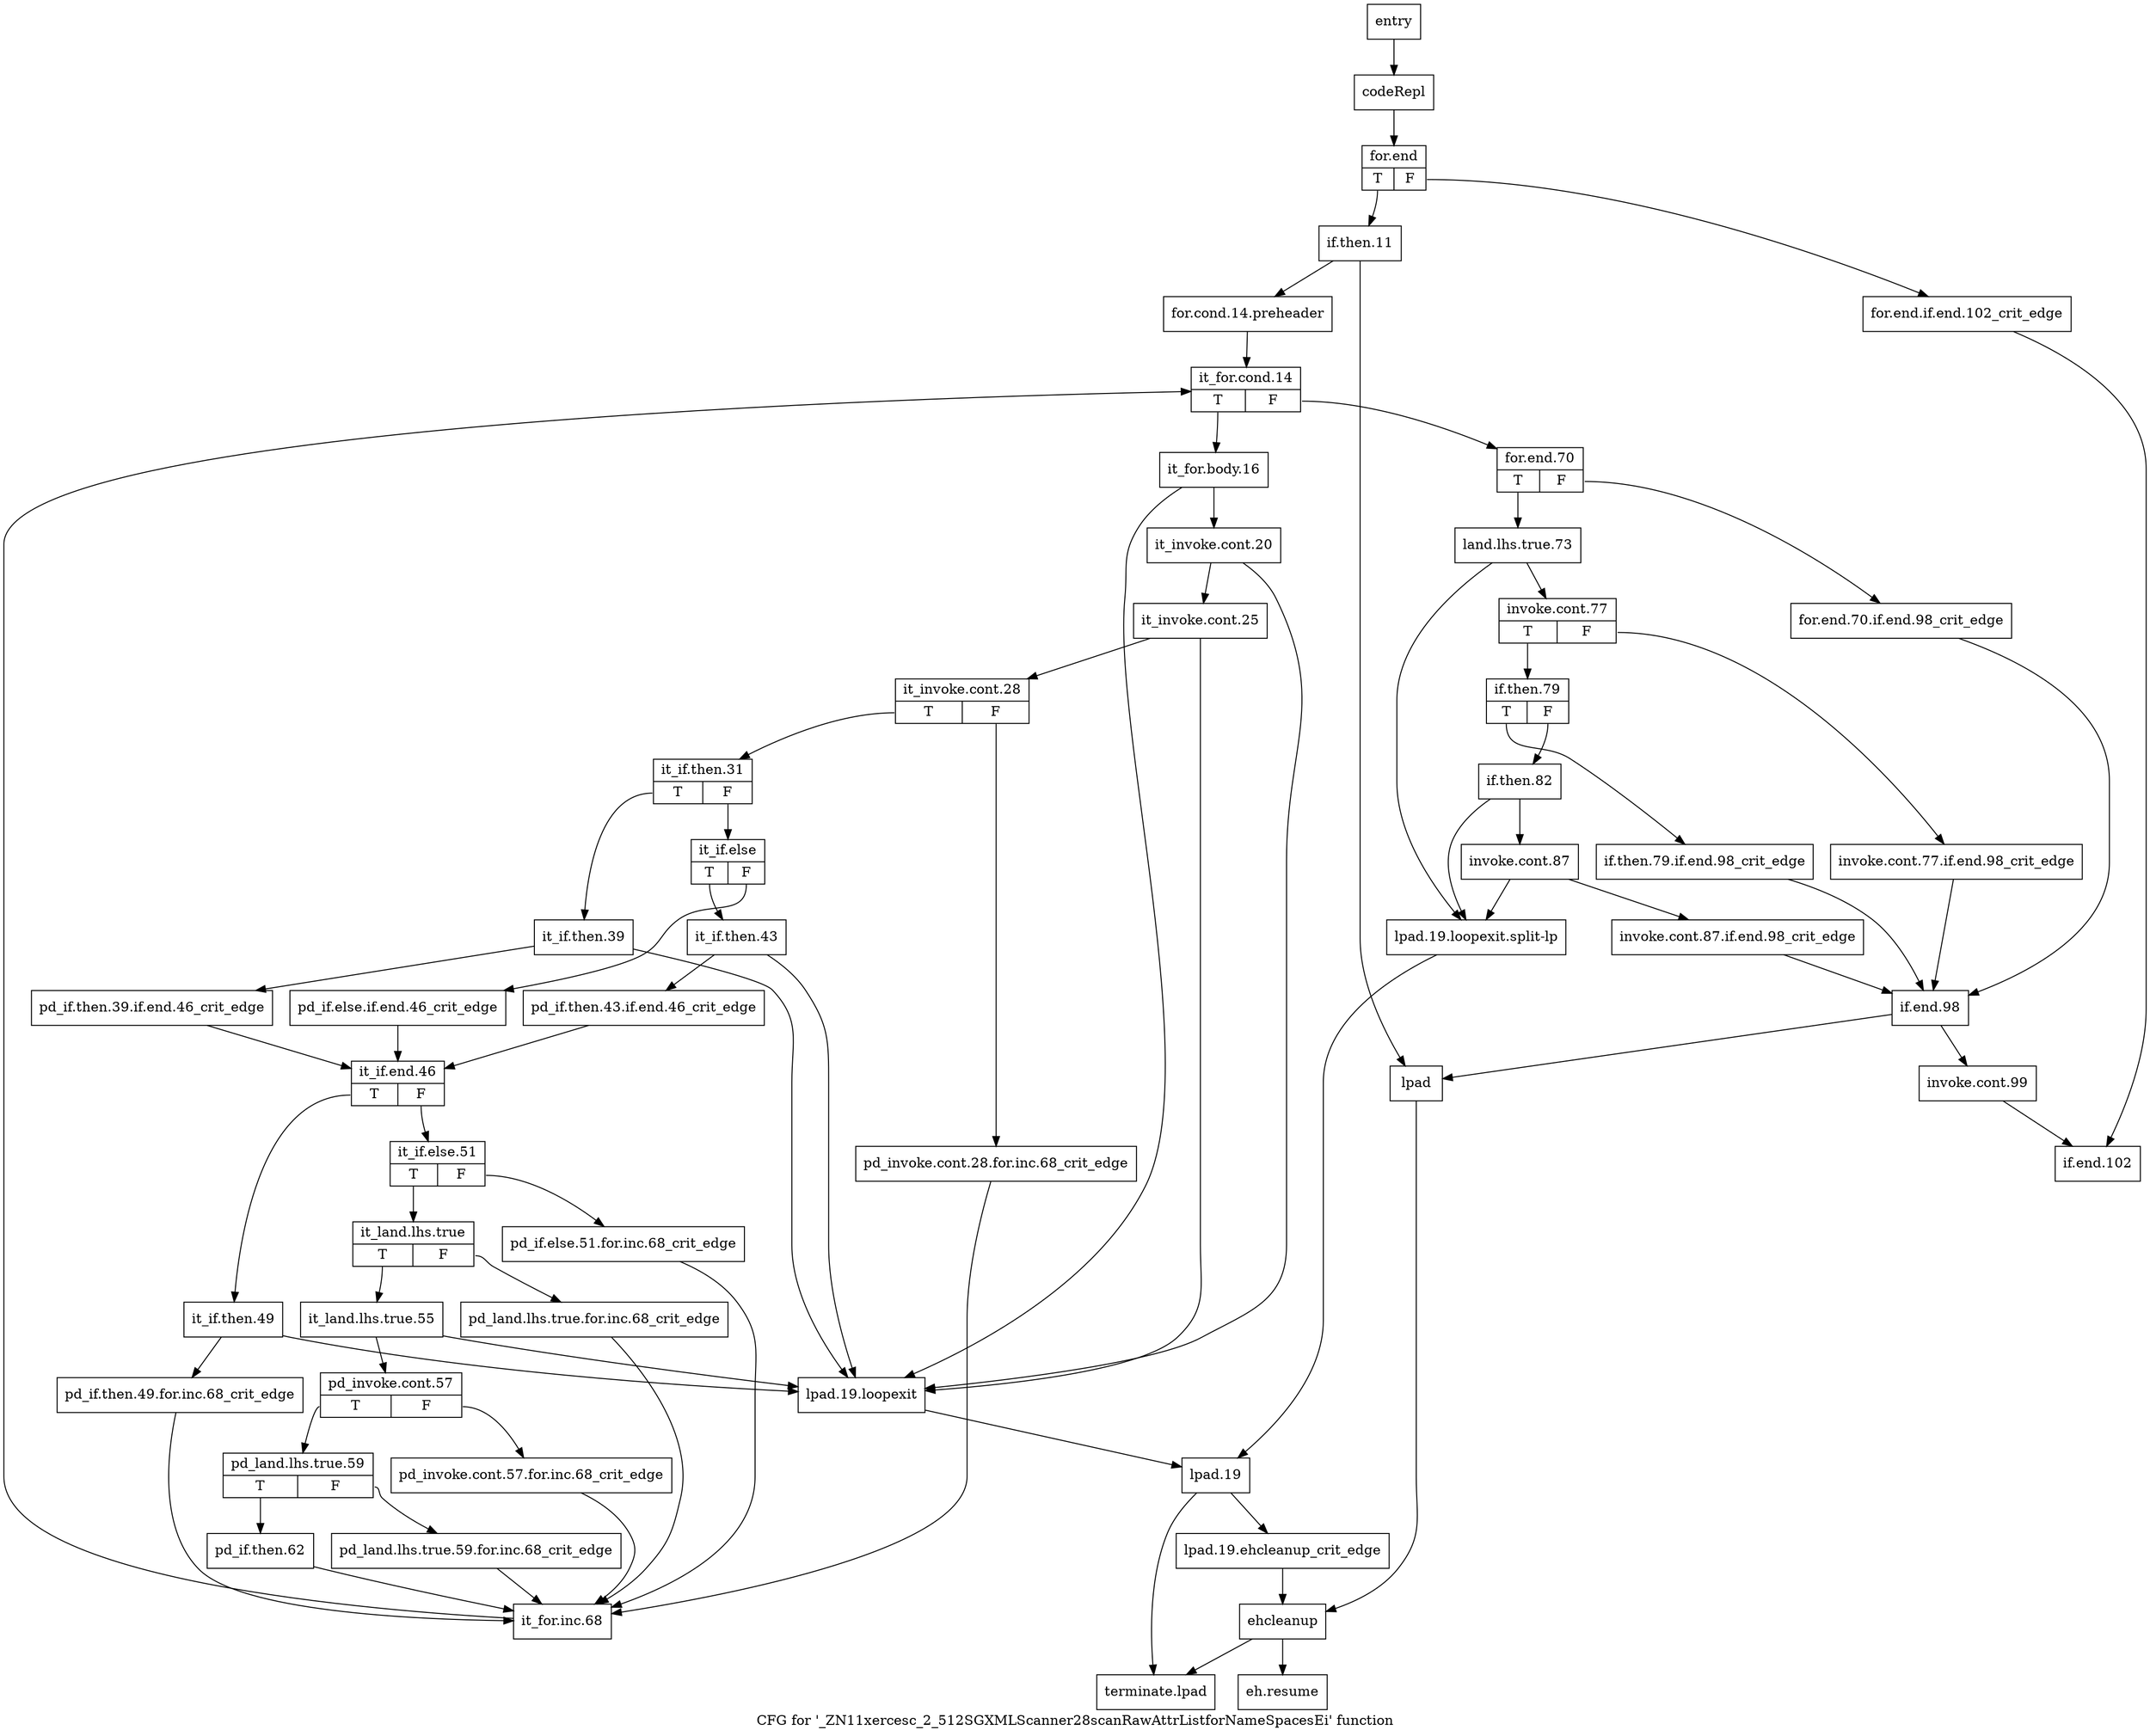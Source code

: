 digraph "CFG for '_ZN11xercesc_2_512SGXMLScanner28scanRawAttrListforNameSpacesEi' function" {
	label="CFG for '_ZN11xercesc_2_512SGXMLScanner28scanRawAttrListforNameSpacesEi' function";

	Node0x42b4e20 [shape=record,label="{entry}"];
	Node0x42b4e20 -> Node0x42b4e70;
	Node0x42b4e70 [shape=record,label="{codeRepl}"];
	Node0x42b4e70 -> Node0x42b4ec0;
	Node0x42b4ec0 [shape=record,label="{for.end|{<s0>T|<s1>F}}"];
	Node0x42b4ec0:s0 -> Node0x42b4f60;
	Node0x42b4ec0:s1 -> Node0x42b4f10;
	Node0x42b4f10 [shape=record,label="{for.end.if.end.102_crit_edge}"];
	Node0x42b4f10 -> Node0x42ce5f0;
	Node0x42b4f60 [shape=record,label="{if.then.11}"];
	Node0x42b4f60 -> Node0x42b4fb0;
	Node0x42b4f60 -> Node0x42cdab0;
	Node0x42b4fb0 [shape=record,label="{for.cond.14.preheader}"];
	Node0x42b4fb0 -> Node0x42b5000;
	Node0x42b5000 [shape=record,label="{it_for.cond.14|{<s0>T|<s1>F}}"];
	Node0x42b5000:s0 -> Node0x42b5050;
	Node0x42b5000:s1 -> Node0x42ce1e0;
	Node0x42b5050 [shape=record,label="{it_for.body.16}"];
	Node0x42b5050 -> Node0x42cd880;
	Node0x42b5050 -> Node0x42cdb00;
	Node0x42cd880 [shape=record,label="{it_invoke.cont.20}"];
	Node0x42cd880 -> Node0x42cd8d0;
	Node0x42cd880 -> Node0x42cdb00;
	Node0x42cd8d0 [shape=record,label="{it_invoke.cont.25}"];
	Node0x42cd8d0 -> Node0x42cd920;
	Node0x42cd8d0 -> Node0x42cdb00;
	Node0x42cd920 [shape=record,label="{it_invoke.cont.28|{<s0>T|<s1>F}}"];
	Node0x42cd920:s0 -> Node0x42cd9c0;
	Node0x42cd920:s1 -> Node0x42cd970;
	Node0x42cd970 [shape=record,label="{pd_invoke.cont.28.for.inc.68_crit_edge}"];
	Node0x42cd970 -> Node0x42ce190;
	Node0x42cd9c0 [shape=record,label="{it_if.then.31|{<s0>T|<s1>F}}"];
	Node0x42cd9c0:s0 -> Node0x42cda10;
	Node0x42cd9c0:s1 -> Node0x42cdc40;
	Node0x42cda10 [shape=record,label="{it_if.then.39}"];
	Node0x42cda10 -> Node0x42cda60;
	Node0x42cda10 -> Node0x42cdb00;
	Node0x42cda60 [shape=record,label="{pd_if.then.39.if.end.46_crit_edge}"];
	Node0x42cda60 -> Node0x42cdd80;
	Node0x42cdab0 [shape=record,label="{lpad}"];
	Node0x42cdab0 -> Node0x42ce5a0;
	Node0x42cdb00 [shape=record,label="{lpad.19.loopexit}"];
	Node0x42cdb00 -> Node0x42cdba0;
	Node0x42cdb50 [shape=record,label="{lpad.19.loopexit.split-lp}"];
	Node0x42cdb50 -> Node0x42cdba0;
	Node0x42cdba0 [shape=record,label="{lpad.19}"];
	Node0x42cdba0 -> Node0x42cdbf0;
	Node0x42cdba0 -> Node0x42ce690;
	Node0x42cdbf0 [shape=record,label="{lpad.19.ehcleanup_crit_edge}"];
	Node0x42cdbf0 -> Node0x42ce5a0;
	Node0x42cdc40 [shape=record,label="{it_if.else|{<s0>T|<s1>F}}"];
	Node0x42cdc40:s0 -> Node0x42cdce0;
	Node0x42cdc40:s1 -> Node0x42cdc90;
	Node0x42cdc90 [shape=record,label="{pd_if.else.if.end.46_crit_edge}"];
	Node0x42cdc90 -> Node0x42cdd80;
	Node0x42cdce0 [shape=record,label="{it_if.then.43}"];
	Node0x42cdce0 -> Node0x42cdd30;
	Node0x42cdce0 -> Node0x42cdb00;
	Node0x42cdd30 [shape=record,label="{pd_if.then.43.if.end.46_crit_edge}"];
	Node0x42cdd30 -> Node0x42cdd80;
	Node0x42cdd80 [shape=record,label="{it_if.end.46|{<s0>T|<s1>F}}"];
	Node0x42cdd80:s0 -> Node0x42cddd0;
	Node0x42cdd80:s1 -> Node0x42cde70;
	Node0x42cddd0 [shape=record,label="{it_if.then.49}"];
	Node0x42cddd0 -> Node0x42cde20;
	Node0x42cddd0 -> Node0x42cdb00;
	Node0x42cde20 [shape=record,label="{pd_if.then.49.for.inc.68_crit_edge}"];
	Node0x42cde20 -> Node0x42ce190;
	Node0x42cde70 [shape=record,label="{it_if.else.51|{<s0>T|<s1>F}}"];
	Node0x42cde70:s0 -> Node0x42cdf10;
	Node0x42cde70:s1 -> Node0x42cdec0;
	Node0x42cdec0 [shape=record,label="{pd_if.else.51.for.inc.68_crit_edge}"];
	Node0x42cdec0 -> Node0x42ce190;
	Node0x42cdf10 [shape=record,label="{it_land.lhs.true|{<s0>T|<s1>F}}"];
	Node0x42cdf10:s0 -> Node0x42cdfb0;
	Node0x42cdf10:s1 -> Node0x42cdf60;
	Node0x42cdf60 [shape=record,label="{pd_land.lhs.true.for.inc.68_crit_edge}"];
	Node0x42cdf60 -> Node0x42ce190;
	Node0x42cdfb0 [shape=record,label="{it_land.lhs.true.55}"];
	Node0x42cdfb0 -> Node0x42ce000;
	Node0x42cdfb0 -> Node0x42cdb00;
	Node0x42ce000 [shape=record,label="{pd_invoke.cont.57|{<s0>T|<s1>F}}"];
	Node0x42ce000:s0 -> Node0x42ce0a0;
	Node0x42ce000:s1 -> Node0x42ce050;
	Node0x42ce050 [shape=record,label="{pd_invoke.cont.57.for.inc.68_crit_edge}"];
	Node0x42ce050 -> Node0x42ce190;
	Node0x42ce0a0 [shape=record,label="{pd_land.lhs.true.59|{<s0>T|<s1>F}}"];
	Node0x42ce0a0:s0 -> Node0x42ce140;
	Node0x42ce0a0:s1 -> Node0x42ce0f0;
	Node0x42ce0f0 [shape=record,label="{pd_land.lhs.true.59.for.inc.68_crit_edge}"];
	Node0x42ce0f0 -> Node0x42ce190;
	Node0x42ce140 [shape=record,label="{pd_if.then.62}"];
	Node0x42ce140 -> Node0x42ce190;
	Node0x42ce190 [shape=record,label="{it_for.inc.68}"];
	Node0x42ce190 -> Node0x42b5000;
	Node0x42ce1e0 [shape=record,label="{for.end.70|{<s0>T|<s1>F}}"];
	Node0x42ce1e0:s0 -> Node0x42ce280;
	Node0x42ce1e0:s1 -> Node0x42ce230;
	Node0x42ce230 [shape=record,label="{for.end.70.if.end.98_crit_edge}"];
	Node0x42ce230 -> Node0x42ce500;
	Node0x42ce280 [shape=record,label="{land.lhs.true.73}"];
	Node0x42ce280 -> Node0x42ce2d0;
	Node0x42ce280 -> Node0x42cdb50;
	Node0x42ce2d0 [shape=record,label="{invoke.cont.77|{<s0>T|<s1>F}}"];
	Node0x42ce2d0:s0 -> Node0x42ce370;
	Node0x42ce2d0:s1 -> Node0x42ce320;
	Node0x42ce320 [shape=record,label="{invoke.cont.77.if.end.98_crit_edge}"];
	Node0x42ce320 -> Node0x42ce500;
	Node0x42ce370 [shape=record,label="{if.then.79|{<s0>T|<s1>F}}"];
	Node0x42ce370:s0 -> Node0x42ce3c0;
	Node0x42ce370:s1 -> Node0x42ce410;
	Node0x42ce3c0 [shape=record,label="{if.then.79.if.end.98_crit_edge}"];
	Node0x42ce3c0 -> Node0x42ce500;
	Node0x42ce410 [shape=record,label="{if.then.82}"];
	Node0x42ce410 -> Node0x42ce460;
	Node0x42ce410 -> Node0x42cdb50;
	Node0x42ce460 [shape=record,label="{invoke.cont.87}"];
	Node0x42ce460 -> Node0x42ce4b0;
	Node0x42ce460 -> Node0x42cdb50;
	Node0x42ce4b0 [shape=record,label="{invoke.cont.87.if.end.98_crit_edge}"];
	Node0x42ce4b0 -> Node0x42ce500;
	Node0x42ce500 [shape=record,label="{if.end.98}"];
	Node0x42ce500 -> Node0x42ce550;
	Node0x42ce500 -> Node0x42cdab0;
	Node0x42ce550 [shape=record,label="{invoke.cont.99}"];
	Node0x42ce550 -> Node0x42ce5f0;
	Node0x42ce5a0 [shape=record,label="{ehcleanup}"];
	Node0x42ce5a0 -> Node0x42ce640;
	Node0x42ce5a0 -> Node0x42ce690;
	Node0x42ce5f0 [shape=record,label="{if.end.102}"];
	Node0x42ce640 [shape=record,label="{eh.resume}"];
	Node0x42ce690 [shape=record,label="{terminate.lpad}"];
}
